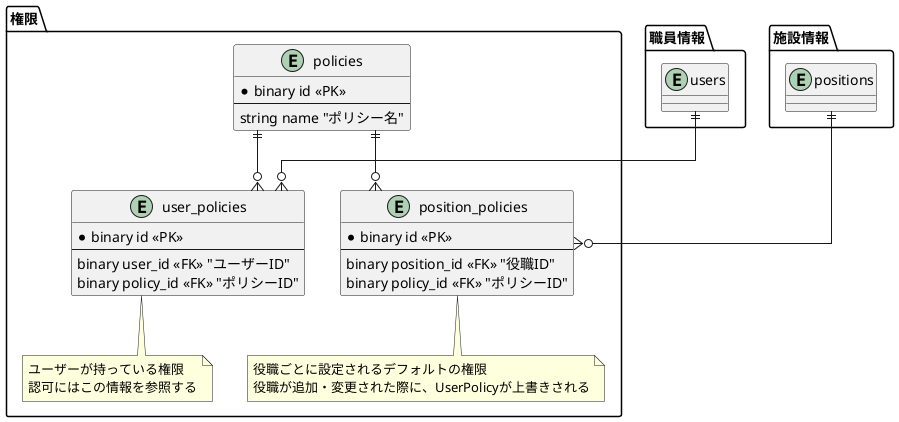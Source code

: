 @startuml entity-relationship-diagram
skinparam linetype ortho

package 権限 {
  entity policies {
    * binary id <<PK>>
    --
    string name "ポリシー名"
  }

  entity position_policies {
    * binary id <<PK>>
    --
    binary position_id <<FK>> "役職ID"
    binary policy_id <<FK>> "ポリシーID"
  }
  note bottom of position_policies
    役職ごとに設定されるデフォルトの権限
    役職が追加・変更された際に、UserPolicyが上書きされる
  end note

  entity user_policies {
    * binary id <<PK>>
    --
    binary user_id <<FK>> "ユーザーID"
    binary policy_id <<FK>> "ポリシーID"
  }
  note bottom of user_policies
    ユーザーが持っている権限
    認可にはこの情報を参照する
  end note
}

package 職員情報 {
  entity users
}

package 施設情報 {
  entity positions
}

policies ||--o{ position_policies
policies ||--o{ user_policies
users ||--o{ user_policies
positions ||--o{ position_policies
@enduml

